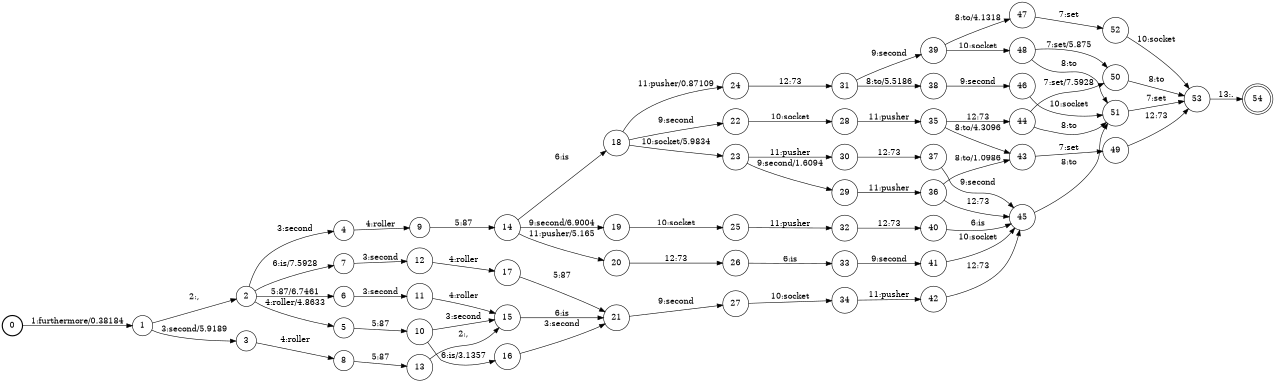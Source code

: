digraph FST {
rankdir = LR;
size = "8.5,11";
label = "";
center = 1;
orientation = Portrait;
ranksep = "0.4";
nodesep = "0.25";
0 [label = "0", shape = circle, style = bold, fontsize = 14]
	0 -> 1 [label = "1:furthermore/0.38184", fontsize = 14];
1 [label = "1", shape = circle, style = solid, fontsize = 14]
	1 -> 2 [label = "2:,", fontsize = 14];
	1 -> 3 [label = "3:second/5.9189", fontsize = 14];
2 [label = "2", shape = circle, style = solid, fontsize = 14]
	2 -> 4 [label = "3:second", fontsize = 14];
	2 -> 5 [label = "4:roller/4.8633", fontsize = 14];
	2 -> 6 [label = "5:87/6.7461", fontsize = 14];
	2 -> 7 [label = "6:is/7.5928", fontsize = 14];
3 [label = "3", shape = circle, style = solid, fontsize = 14]
	3 -> 8 [label = "4:roller", fontsize = 14];
4 [label = "4", shape = circle, style = solid, fontsize = 14]
	4 -> 9 [label = "4:roller", fontsize = 14];
5 [label = "5", shape = circle, style = solid, fontsize = 14]
	5 -> 10 [label = "5:87", fontsize = 14];
6 [label = "6", shape = circle, style = solid, fontsize = 14]
	6 -> 11 [label = "3:second", fontsize = 14];
7 [label = "7", shape = circle, style = solid, fontsize = 14]
	7 -> 12 [label = "3:second", fontsize = 14];
8 [label = "8", shape = circle, style = solid, fontsize = 14]
	8 -> 13 [label = "5:87", fontsize = 14];
9 [label = "9", shape = circle, style = solid, fontsize = 14]
	9 -> 14 [label = "5:87", fontsize = 14];
10 [label = "10", shape = circle, style = solid, fontsize = 14]
	10 -> 15 [label = "3:second", fontsize = 14];
	10 -> 16 [label = "6:is/3.1357", fontsize = 14];
11 [label = "11", shape = circle, style = solid, fontsize = 14]
	11 -> 15 [label = "4:roller", fontsize = 14];
12 [label = "12", shape = circle, style = solid, fontsize = 14]
	12 -> 17 [label = "4:roller", fontsize = 14];
13 [label = "13", shape = circle, style = solid, fontsize = 14]
	13 -> 15 [label = "2:,", fontsize = 14];
14 [label = "14", shape = circle, style = solid, fontsize = 14]
	14 -> 19 [label = "9:second/6.9004", fontsize = 14];
	14 -> 18 [label = "6:is", fontsize = 14];
	14 -> 20 [label = "11:pusher/5.165", fontsize = 14];
15 [label = "15", shape = circle, style = solid, fontsize = 14]
	15 -> 21 [label = "6:is", fontsize = 14];
16 [label = "16", shape = circle, style = solid, fontsize = 14]
	16 -> 21 [label = "3:second", fontsize = 14];
17 [label = "17", shape = circle, style = solid, fontsize = 14]
	17 -> 21 [label = "5:87", fontsize = 14];
18 [label = "18", shape = circle, style = solid, fontsize = 14]
	18 -> 22 [label = "9:second", fontsize = 14];
	18 -> 23 [label = "10:socket/5.9834", fontsize = 14];
	18 -> 24 [label = "11:pusher/0.87109", fontsize = 14];
19 [label = "19", shape = circle, style = solid, fontsize = 14]
	19 -> 25 [label = "10:socket", fontsize = 14];
20 [label = "20", shape = circle, style = solid, fontsize = 14]
	20 -> 26 [label = "12:73", fontsize = 14];
21 [label = "21", shape = circle, style = solid, fontsize = 14]
	21 -> 27 [label = "9:second", fontsize = 14];
22 [label = "22", shape = circle, style = solid, fontsize = 14]
	22 -> 28 [label = "10:socket", fontsize = 14];
23 [label = "23", shape = circle, style = solid, fontsize = 14]
	23 -> 29 [label = "9:second/1.6094", fontsize = 14];
	23 -> 30 [label = "11:pusher", fontsize = 14];
24 [label = "24", shape = circle, style = solid, fontsize = 14]
	24 -> 31 [label = "12:73", fontsize = 14];
25 [label = "25", shape = circle, style = solid, fontsize = 14]
	25 -> 32 [label = "11:pusher", fontsize = 14];
26 [label = "26", shape = circle, style = solid, fontsize = 14]
	26 -> 33 [label = "6:is", fontsize = 14];
27 [label = "27", shape = circle, style = solid, fontsize = 14]
	27 -> 34 [label = "10:socket", fontsize = 14];
28 [label = "28", shape = circle, style = solid, fontsize = 14]
	28 -> 35 [label = "11:pusher", fontsize = 14];
29 [label = "29", shape = circle, style = solid, fontsize = 14]
	29 -> 36 [label = "11:pusher", fontsize = 14];
30 [label = "30", shape = circle, style = solid, fontsize = 14]
	30 -> 37 [label = "12:73", fontsize = 14];
31 [label = "31", shape = circle, style = solid, fontsize = 14]
	31 -> 39 [label = "9:second", fontsize = 14];
	31 -> 38 [label = "8:to/5.5186", fontsize = 14];
32 [label = "32", shape = circle, style = solid, fontsize = 14]
	32 -> 40 [label = "12:73", fontsize = 14];
33 [label = "33", shape = circle, style = solid, fontsize = 14]
	33 -> 41 [label = "9:second", fontsize = 14];
34 [label = "34", shape = circle, style = solid, fontsize = 14]
	34 -> 42 [label = "11:pusher", fontsize = 14];
35 [label = "35", shape = circle, style = solid, fontsize = 14]
	35 -> 43 [label = "8:to/4.3096", fontsize = 14];
	35 -> 44 [label = "12:73", fontsize = 14];
36 [label = "36", shape = circle, style = solid, fontsize = 14]
	36 -> 43 [label = "8:to/1.0986", fontsize = 14];
	36 -> 45 [label = "12:73", fontsize = 14];
37 [label = "37", shape = circle, style = solid, fontsize = 14]
	37 -> 45 [label = "9:second", fontsize = 14];
38 [label = "38", shape = circle, style = solid, fontsize = 14]
	38 -> 46 [label = "9:second", fontsize = 14];
39 [label = "39", shape = circle, style = solid, fontsize = 14]
	39 -> 47 [label = "8:to/4.1318", fontsize = 14];
	39 -> 48 [label = "10:socket", fontsize = 14];
40 [label = "40", shape = circle, style = solid, fontsize = 14]
	40 -> 45 [label = "6:is", fontsize = 14];
41 [label = "41", shape = circle, style = solid, fontsize = 14]
	41 -> 45 [label = "10:socket", fontsize = 14];
42 [label = "42", shape = circle, style = solid, fontsize = 14]
	42 -> 45 [label = "12:73", fontsize = 14];
43 [label = "43", shape = circle, style = solid, fontsize = 14]
	43 -> 49 [label = "7:set", fontsize = 14];
44 [label = "44", shape = circle, style = solid, fontsize = 14]
	44 -> 50 [label = "7:set/7.5928", fontsize = 14];
	44 -> 51 [label = "8:to", fontsize = 14];
45 [label = "45", shape = circle, style = solid, fontsize = 14]
	45 -> 51 [label = "8:to", fontsize = 14];
46 [label = "46", shape = circle, style = solid, fontsize = 14]
	46 -> 51 [label = "10:socket", fontsize = 14];
47 [label = "47", shape = circle, style = solid, fontsize = 14]
	47 -> 52 [label = "7:set", fontsize = 14];
48 [label = "48", shape = circle, style = solid, fontsize = 14]
	48 -> 50 [label = "7:set/5.875", fontsize = 14];
	48 -> 51 [label = "8:to", fontsize = 14];
49 [label = "49", shape = circle, style = solid, fontsize = 14]
	49 -> 53 [label = "12:73", fontsize = 14];
50 [label = "50", shape = circle, style = solid, fontsize = 14]
	50 -> 53 [label = "8:to", fontsize = 14];
51 [label = "51", shape = circle, style = solid, fontsize = 14]
	51 -> 53 [label = "7:set", fontsize = 14];
52 [label = "52", shape = circle, style = solid, fontsize = 14]
	52 -> 53 [label = "10:socket", fontsize = 14];
53 [label = "53", shape = circle, style = solid, fontsize = 14]
	53 -> 54 [label = "13:.", fontsize = 14];
54 [label = "54", shape = doublecircle, style = solid, fontsize = 14]
}
